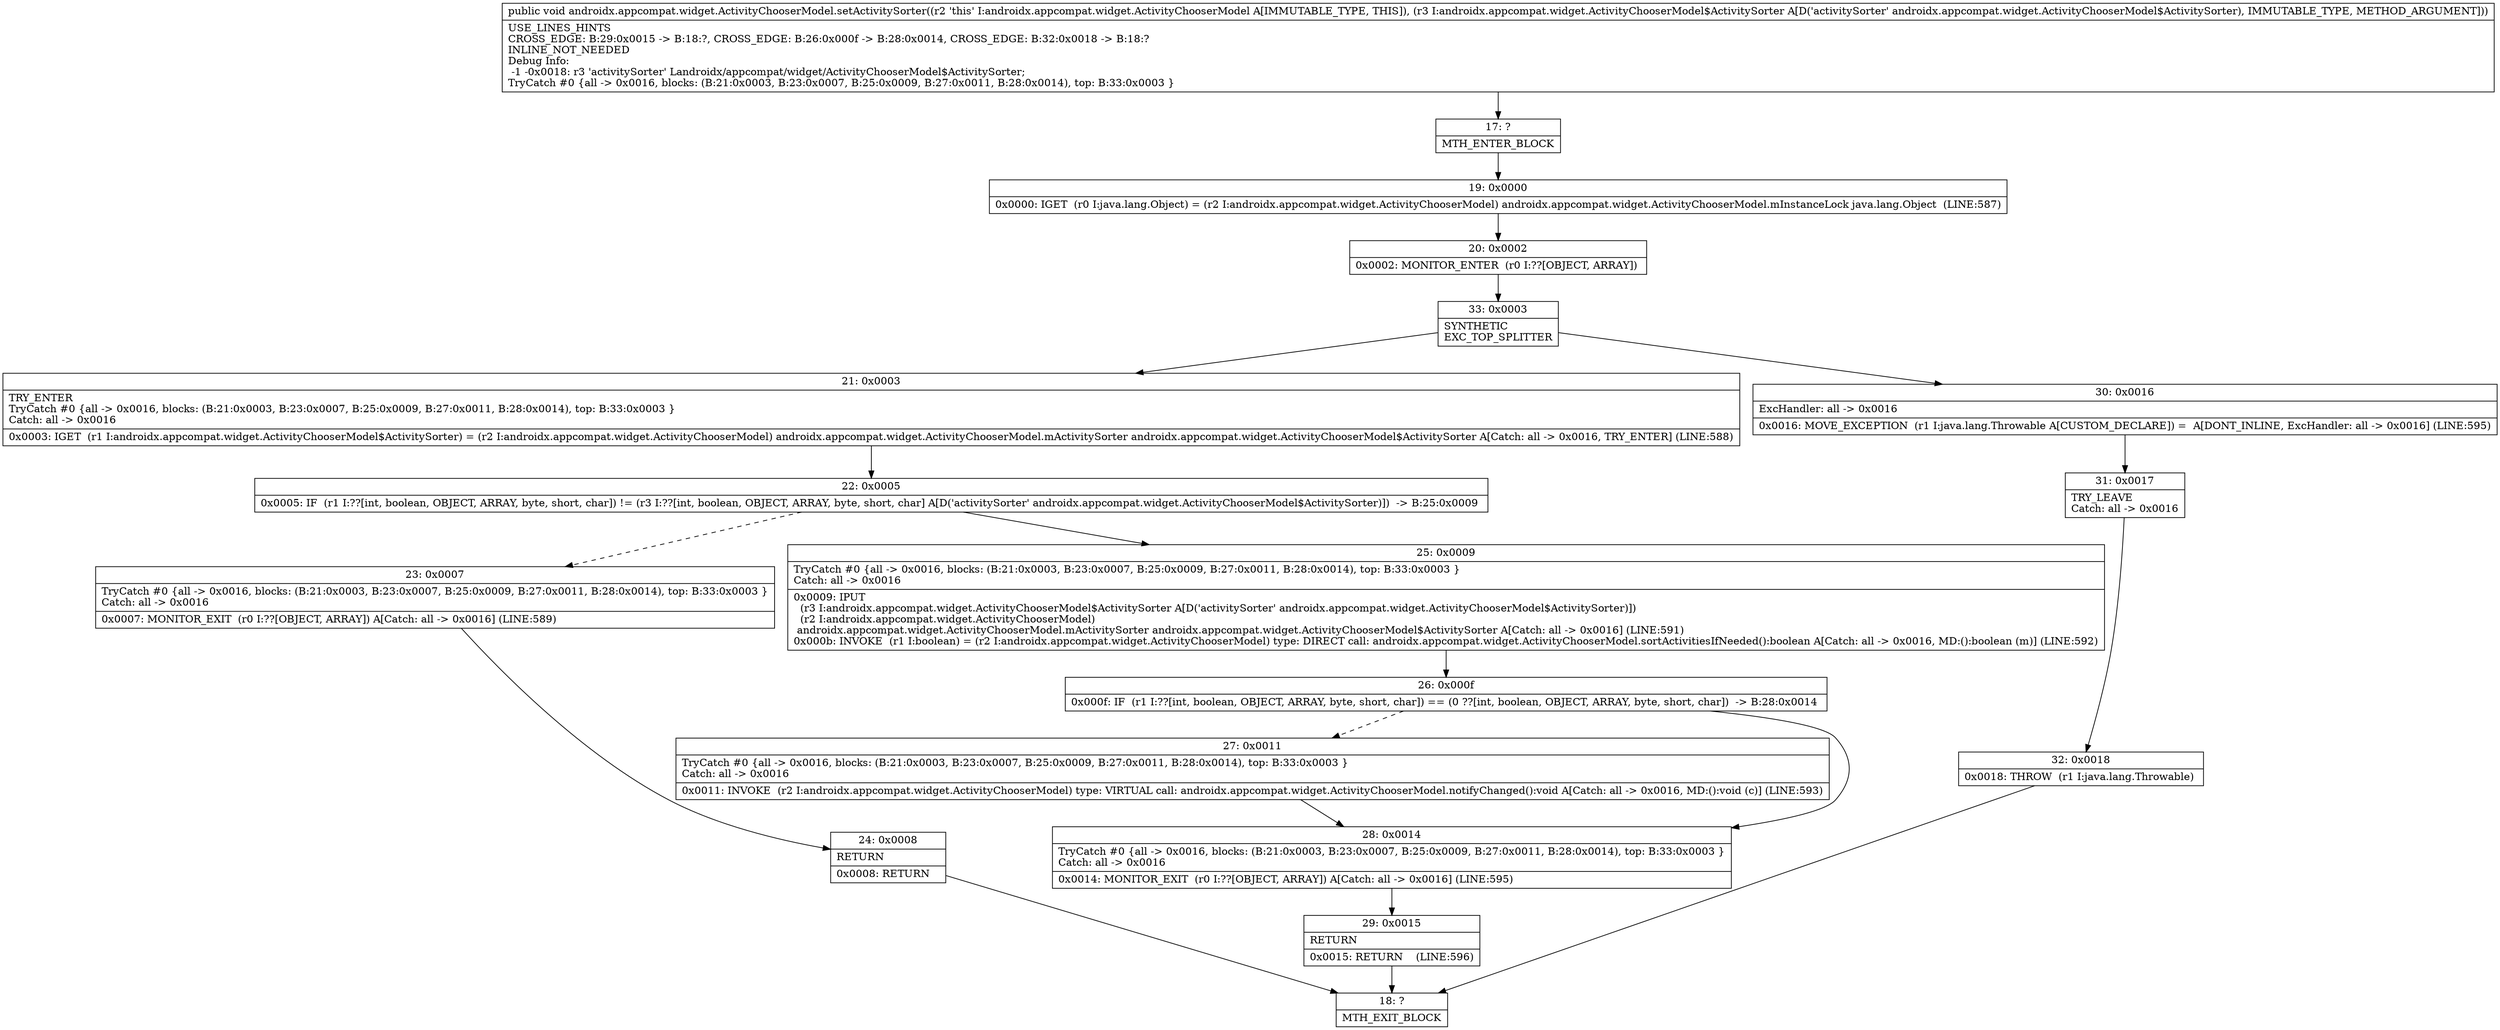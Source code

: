 digraph "CFG forandroidx.appcompat.widget.ActivityChooserModel.setActivitySorter(Landroidx\/appcompat\/widget\/ActivityChooserModel$ActivitySorter;)V" {
Node_17 [shape=record,label="{17\:\ ?|MTH_ENTER_BLOCK\l}"];
Node_19 [shape=record,label="{19\:\ 0x0000|0x0000: IGET  (r0 I:java.lang.Object) = (r2 I:androidx.appcompat.widget.ActivityChooserModel) androidx.appcompat.widget.ActivityChooserModel.mInstanceLock java.lang.Object  (LINE:587)\l}"];
Node_20 [shape=record,label="{20\:\ 0x0002|0x0002: MONITOR_ENTER  (r0 I:??[OBJECT, ARRAY]) \l}"];
Node_33 [shape=record,label="{33\:\ 0x0003|SYNTHETIC\lEXC_TOP_SPLITTER\l}"];
Node_21 [shape=record,label="{21\:\ 0x0003|TRY_ENTER\lTryCatch #0 \{all \-\> 0x0016, blocks: (B:21:0x0003, B:23:0x0007, B:25:0x0009, B:27:0x0011, B:28:0x0014), top: B:33:0x0003 \}\lCatch: all \-\> 0x0016\l|0x0003: IGET  (r1 I:androidx.appcompat.widget.ActivityChooserModel$ActivitySorter) = (r2 I:androidx.appcompat.widget.ActivityChooserModel) androidx.appcompat.widget.ActivityChooserModel.mActivitySorter androidx.appcompat.widget.ActivityChooserModel$ActivitySorter A[Catch: all \-\> 0x0016, TRY_ENTER] (LINE:588)\l}"];
Node_22 [shape=record,label="{22\:\ 0x0005|0x0005: IF  (r1 I:??[int, boolean, OBJECT, ARRAY, byte, short, char]) != (r3 I:??[int, boolean, OBJECT, ARRAY, byte, short, char] A[D('activitySorter' androidx.appcompat.widget.ActivityChooserModel$ActivitySorter)])  \-\> B:25:0x0009 \l}"];
Node_23 [shape=record,label="{23\:\ 0x0007|TryCatch #0 \{all \-\> 0x0016, blocks: (B:21:0x0003, B:23:0x0007, B:25:0x0009, B:27:0x0011, B:28:0x0014), top: B:33:0x0003 \}\lCatch: all \-\> 0x0016\l|0x0007: MONITOR_EXIT  (r0 I:??[OBJECT, ARRAY]) A[Catch: all \-\> 0x0016] (LINE:589)\l}"];
Node_24 [shape=record,label="{24\:\ 0x0008|RETURN\l|0x0008: RETURN   \l}"];
Node_18 [shape=record,label="{18\:\ ?|MTH_EXIT_BLOCK\l}"];
Node_25 [shape=record,label="{25\:\ 0x0009|TryCatch #0 \{all \-\> 0x0016, blocks: (B:21:0x0003, B:23:0x0007, B:25:0x0009, B:27:0x0011, B:28:0x0014), top: B:33:0x0003 \}\lCatch: all \-\> 0x0016\l|0x0009: IPUT  \l  (r3 I:androidx.appcompat.widget.ActivityChooserModel$ActivitySorter A[D('activitySorter' androidx.appcompat.widget.ActivityChooserModel$ActivitySorter)])\l  (r2 I:androidx.appcompat.widget.ActivityChooserModel)\l androidx.appcompat.widget.ActivityChooserModel.mActivitySorter androidx.appcompat.widget.ActivityChooserModel$ActivitySorter A[Catch: all \-\> 0x0016] (LINE:591)\l0x000b: INVOKE  (r1 I:boolean) = (r2 I:androidx.appcompat.widget.ActivityChooserModel) type: DIRECT call: androidx.appcompat.widget.ActivityChooserModel.sortActivitiesIfNeeded():boolean A[Catch: all \-\> 0x0016, MD:():boolean (m)] (LINE:592)\l}"];
Node_26 [shape=record,label="{26\:\ 0x000f|0x000f: IF  (r1 I:??[int, boolean, OBJECT, ARRAY, byte, short, char]) == (0 ??[int, boolean, OBJECT, ARRAY, byte, short, char])  \-\> B:28:0x0014 \l}"];
Node_27 [shape=record,label="{27\:\ 0x0011|TryCatch #0 \{all \-\> 0x0016, blocks: (B:21:0x0003, B:23:0x0007, B:25:0x0009, B:27:0x0011, B:28:0x0014), top: B:33:0x0003 \}\lCatch: all \-\> 0x0016\l|0x0011: INVOKE  (r2 I:androidx.appcompat.widget.ActivityChooserModel) type: VIRTUAL call: androidx.appcompat.widget.ActivityChooserModel.notifyChanged():void A[Catch: all \-\> 0x0016, MD:():void (c)] (LINE:593)\l}"];
Node_28 [shape=record,label="{28\:\ 0x0014|TryCatch #0 \{all \-\> 0x0016, blocks: (B:21:0x0003, B:23:0x0007, B:25:0x0009, B:27:0x0011, B:28:0x0014), top: B:33:0x0003 \}\lCatch: all \-\> 0x0016\l|0x0014: MONITOR_EXIT  (r0 I:??[OBJECT, ARRAY]) A[Catch: all \-\> 0x0016] (LINE:595)\l}"];
Node_29 [shape=record,label="{29\:\ 0x0015|RETURN\l|0x0015: RETURN    (LINE:596)\l}"];
Node_30 [shape=record,label="{30\:\ 0x0016|ExcHandler: all \-\> 0x0016\l|0x0016: MOVE_EXCEPTION  (r1 I:java.lang.Throwable A[CUSTOM_DECLARE]) =  A[DONT_INLINE, ExcHandler: all \-\> 0x0016] (LINE:595)\l}"];
Node_31 [shape=record,label="{31\:\ 0x0017|TRY_LEAVE\lCatch: all \-\> 0x0016\l}"];
Node_32 [shape=record,label="{32\:\ 0x0018|0x0018: THROW  (r1 I:java.lang.Throwable) \l}"];
MethodNode[shape=record,label="{public void androidx.appcompat.widget.ActivityChooserModel.setActivitySorter((r2 'this' I:androidx.appcompat.widget.ActivityChooserModel A[IMMUTABLE_TYPE, THIS]), (r3 I:androidx.appcompat.widget.ActivityChooserModel$ActivitySorter A[D('activitySorter' androidx.appcompat.widget.ActivityChooserModel$ActivitySorter), IMMUTABLE_TYPE, METHOD_ARGUMENT]))  | USE_LINES_HINTS\lCROSS_EDGE: B:29:0x0015 \-\> B:18:?, CROSS_EDGE: B:26:0x000f \-\> B:28:0x0014, CROSS_EDGE: B:32:0x0018 \-\> B:18:?\lINLINE_NOT_NEEDED\lDebug Info:\l  \-1 \-0x0018: r3 'activitySorter' Landroidx\/appcompat\/widget\/ActivityChooserModel$ActivitySorter;\lTryCatch #0 \{all \-\> 0x0016, blocks: (B:21:0x0003, B:23:0x0007, B:25:0x0009, B:27:0x0011, B:28:0x0014), top: B:33:0x0003 \}\l}"];
MethodNode -> Node_17;Node_17 -> Node_19;
Node_19 -> Node_20;
Node_20 -> Node_33;
Node_33 -> Node_21;
Node_33 -> Node_30;
Node_21 -> Node_22;
Node_22 -> Node_23[style=dashed];
Node_22 -> Node_25;
Node_23 -> Node_24;
Node_24 -> Node_18;
Node_25 -> Node_26;
Node_26 -> Node_27[style=dashed];
Node_26 -> Node_28;
Node_27 -> Node_28;
Node_28 -> Node_29;
Node_29 -> Node_18;
Node_30 -> Node_31;
Node_31 -> Node_32;
Node_32 -> Node_18;
}

